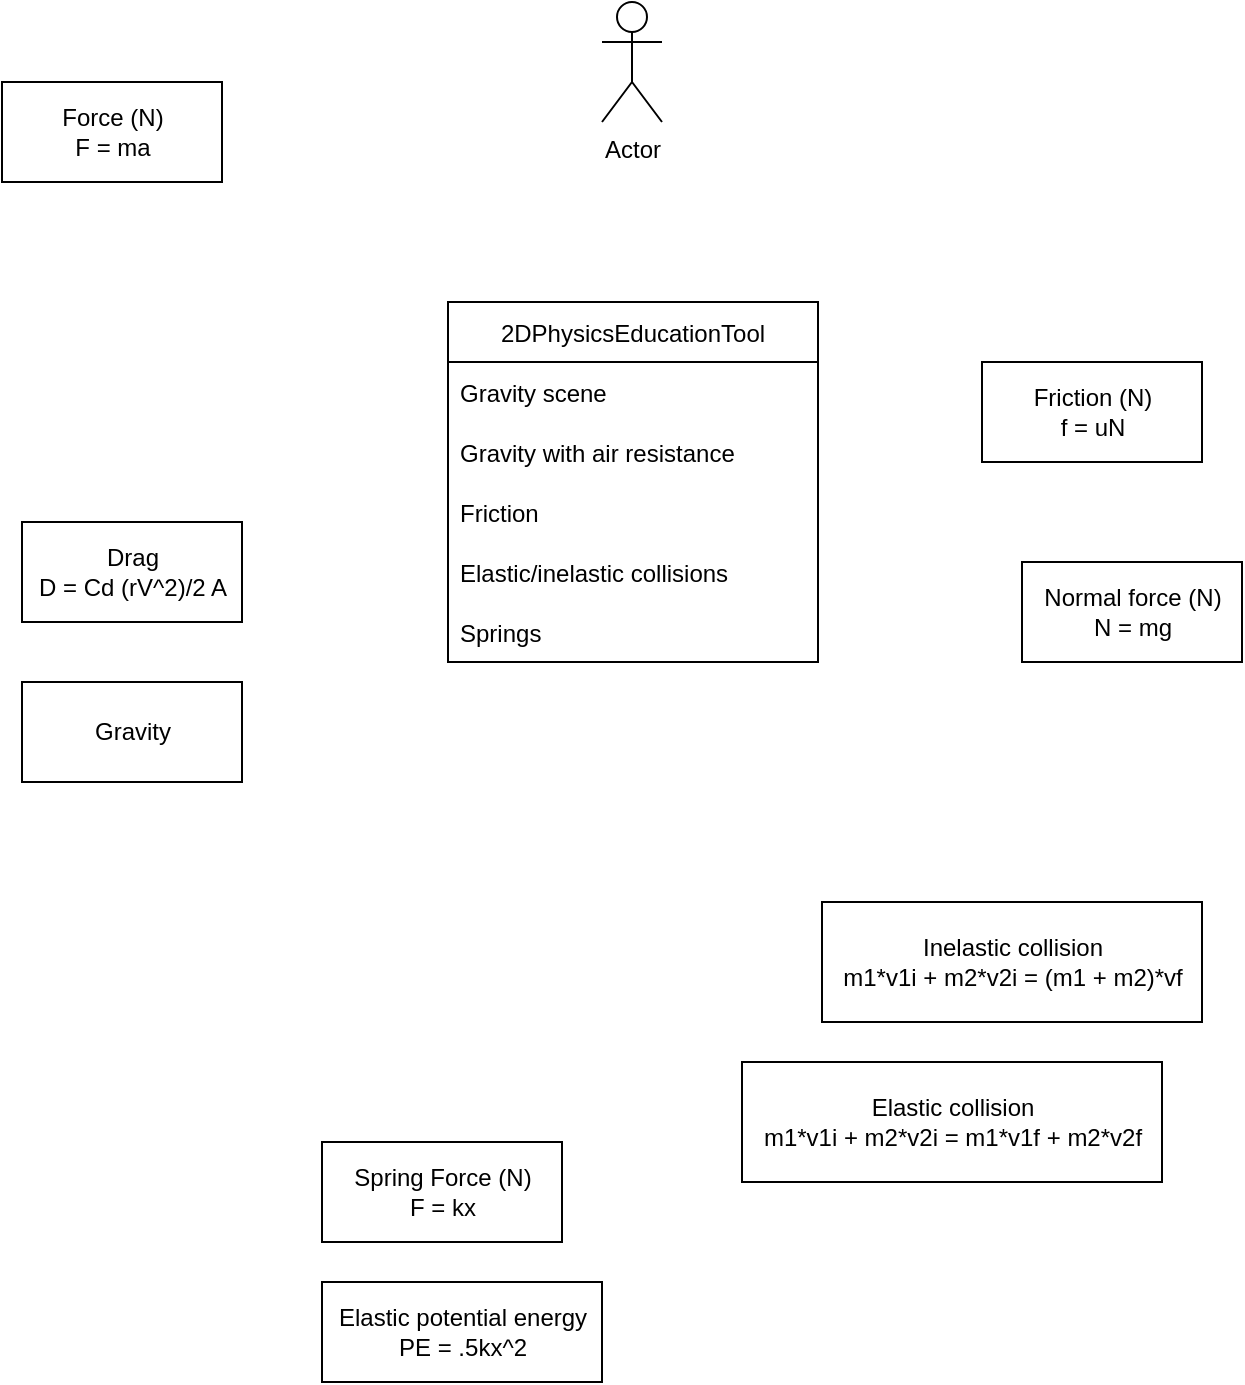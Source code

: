 <mxfile version="15.8.7" type="device"><diagram id="EReIHYn3lnnNjatBfv06" name="Application"><mxGraphModel dx="1422" dy="985" grid="1" gridSize="10" guides="1" tooltips="1" connect="1" arrows="1" fold="1" page="1" pageScale="1" pageWidth="850" pageHeight="1100" math="0" shadow="0"><root><mxCell id="Mlb-cHy2bIq6FZ0NTXw6-0"/><mxCell id="Mlb-cHy2bIq6FZ0NTXw6-1" parent="Mlb-cHy2bIq6FZ0NTXw6-0"/><mxCell id="Mlb-cHy2bIq6FZ0NTXw6-2" value="Actor" style="shape=umlActor;verticalLabelPosition=bottom;verticalAlign=top;html=1;outlineConnect=0;" vertex="1" parent="Mlb-cHy2bIq6FZ0NTXw6-1"><mxGeometry x="410" y="30" width="30" height="60" as="geometry"/></mxCell><mxCell id="Mlb-cHy2bIq6FZ0NTXw6-4" value="2DPhysicsEducationTool" style="swimlane;fontStyle=0;childLayout=stackLayout;horizontal=1;startSize=30;horizontalStack=0;resizeParent=1;resizeParentMax=0;resizeLast=0;collapsible=1;marginBottom=0;" vertex="1" parent="Mlb-cHy2bIq6FZ0NTXw6-1"><mxGeometry x="333" y="180" width="185" height="180" as="geometry"/></mxCell><mxCell id="Mlb-cHy2bIq6FZ0NTXw6-5" value="Gravity scene" style="text;strokeColor=none;fillColor=none;align=left;verticalAlign=middle;spacingLeft=4;spacingRight=4;overflow=hidden;points=[[0,0.5],[1,0.5]];portConstraint=eastwest;rotatable=0;" vertex="1" parent="Mlb-cHy2bIq6FZ0NTXw6-4"><mxGeometry y="30" width="185" height="30" as="geometry"/></mxCell><mxCell id="Mlb-cHy2bIq6FZ0NTXw6-6" value="Gravity with air resistance" style="text;strokeColor=none;fillColor=none;align=left;verticalAlign=middle;spacingLeft=4;spacingRight=4;overflow=hidden;points=[[0,0.5],[1,0.5]];portConstraint=eastwest;rotatable=0;" vertex="1" parent="Mlb-cHy2bIq6FZ0NTXw6-4"><mxGeometry y="60" width="185" height="30" as="geometry"/></mxCell><mxCell id="Mlb-cHy2bIq6FZ0NTXw6-7" value="Friction" style="text;strokeColor=none;fillColor=none;align=left;verticalAlign=middle;spacingLeft=4;spacingRight=4;overflow=hidden;points=[[0,0.5],[1,0.5]];portConstraint=eastwest;rotatable=0;" vertex="1" parent="Mlb-cHy2bIq6FZ0NTXw6-4"><mxGeometry y="90" width="185" height="30" as="geometry"/></mxCell><mxCell id="Mlb-cHy2bIq6FZ0NTXw6-10" value="Elastic/inelastic collisions" style="text;strokeColor=none;fillColor=none;align=left;verticalAlign=middle;spacingLeft=4;spacingRight=4;overflow=hidden;points=[[0,0.5],[1,0.5]];portConstraint=eastwest;rotatable=0;" vertex="1" parent="Mlb-cHy2bIq6FZ0NTXw6-4"><mxGeometry y="120" width="185" height="30" as="geometry"/></mxCell><mxCell id="Mlb-cHy2bIq6FZ0NTXw6-11" value="Springs" style="text;strokeColor=none;fillColor=none;align=left;verticalAlign=middle;spacingLeft=4;spacingRight=4;overflow=hidden;points=[[0,0.5],[1,0.5]];portConstraint=eastwest;rotatable=0;" vertex="1" parent="Mlb-cHy2bIq6FZ0NTXw6-4"><mxGeometry y="150" width="185" height="30" as="geometry"/></mxCell><mxCell id="FfGxds9n5KTZPXXENoD9-1" value="Gravity" style="html=1;" vertex="1" parent="Mlb-cHy2bIq6FZ0NTXw6-1"><mxGeometry x="120" y="370" width="110" height="50" as="geometry"/></mxCell><mxCell id="FfGxds9n5KTZPXXENoD9-2" value="Force (N)&lt;br&gt;F = ma" style="html=1;" vertex="1" parent="Mlb-cHy2bIq6FZ0NTXw6-1"><mxGeometry x="110" y="70" width="110" height="50" as="geometry"/></mxCell><mxCell id="aC5Wg9eZyAN6dNF_6va--0" value="Friction (N)&lt;br&gt;f = uN" style="html=1;" vertex="1" parent="Mlb-cHy2bIq6FZ0NTXw6-1"><mxGeometry x="600" y="210" width="110" height="50" as="geometry"/></mxCell><mxCell id="aC5Wg9eZyAN6dNF_6va--1" value="Normal force (N)&lt;br&gt;N = mg" style="html=1;" vertex="1" parent="Mlb-cHy2bIq6FZ0NTXw6-1"><mxGeometry x="620" y="310" width="110" height="50" as="geometry"/></mxCell><mxCell id="aC5Wg9eZyAN6dNF_6va--2" value="Drag&lt;br&gt;D = Cd (rV^2)/2 A" style="html=1;" vertex="1" parent="Mlb-cHy2bIq6FZ0NTXw6-1"><mxGeometry x="120" y="290" width="110" height="50" as="geometry"/></mxCell><mxCell id="aC5Wg9eZyAN6dNF_6va--3" value="Elastic collision&lt;br&gt;m1*v1i + m2*v2i = m1*v1f + m2*v2f" style="html=1;" vertex="1" parent="Mlb-cHy2bIq6FZ0NTXw6-1"><mxGeometry x="480" y="560" width="210" height="60" as="geometry"/></mxCell><mxCell id="aC5Wg9eZyAN6dNF_6va--4" value="Inelastic collision&lt;br&gt;m1*v1i + m2*v2i = (m1 + m2)*vf" style="html=1;" vertex="1" parent="Mlb-cHy2bIq6FZ0NTXw6-1"><mxGeometry x="520" y="480" width="190" height="60" as="geometry"/></mxCell><mxCell id="aC5Wg9eZyAN6dNF_6va--5" value="Spring Force (N)&lt;br&gt;F = kx" style="html=1;" vertex="1" parent="Mlb-cHy2bIq6FZ0NTXw6-1"><mxGeometry x="270" y="600" width="120" height="50" as="geometry"/></mxCell><mxCell id="aC5Wg9eZyAN6dNF_6va--6" value="Elastic potential energy&lt;br&gt;PE = .5kx^2" style="html=1;" vertex="1" parent="Mlb-cHy2bIq6FZ0NTXw6-1"><mxGeometry x="270" y="670" width="140" height="50" as="geometry"/></mxCell></root></mxGraphModel></diagram></mxfile>